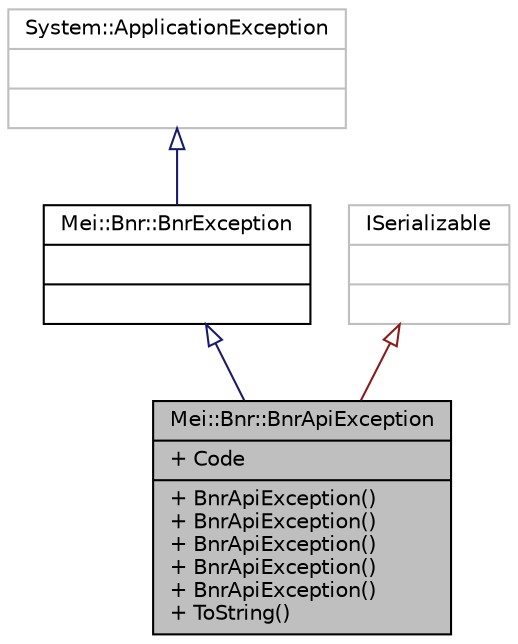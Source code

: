 digraph "Mei::Bnr::BnrApiException"
{
  edge [fontname="Helvetica",fontsize="10",labelfontname="Helvetica",labelfontsize="10"];
  node [fontname="Helvetica",fontsize="10",shape=record];
  Node1 [label="{Mei::Bnr::BnrApiException\n|+ Code\l|+ BnrApiException()\l+ BnrApiException()\l+ BnrApiException()\l+ BnrApiException()\l+ BnrApiException()\l+ ToString()\l}",height=0.2,width=0.4,color="black", fillcolor="grey75", style="filled", fontcolor="black"];
  Node2 -> Node1 [dir="back",color="midnightblue",fontsize="10",style="solid",arrowtail="onormal",fontname="Helvetica"];
  Node2 [label="{Mei::Bnr::BnrException\n||}",height=0.2,width=0.4,color="black", fillcolor="white", style="filled",URL="$a00018.html",tooltip="Derive from Application Exception and is the base class for Api Usb and Xfs Error Exceptions..."];
  Node3 -> Node2 [dir="back",color="midnightblue",fontsize="10",style="solid",arrowtail="onormal",fontname="Helvetica"];
  Node3 [label="{System::ApplicationException\n||}",height=0.2,width=0.4,color="grey75", fillcolor="white", style="filled"];
  Node4 -> Node1 [dir="back",color="firebrick4",fontsize="10",style="solid",arrowtail="onormal",fontname="Helvetica"];
  Node4 [label="{ISerializable\n||}",height=0.2,width=0.4,color="grey75", fillcolor="white", style="filled"];
}
